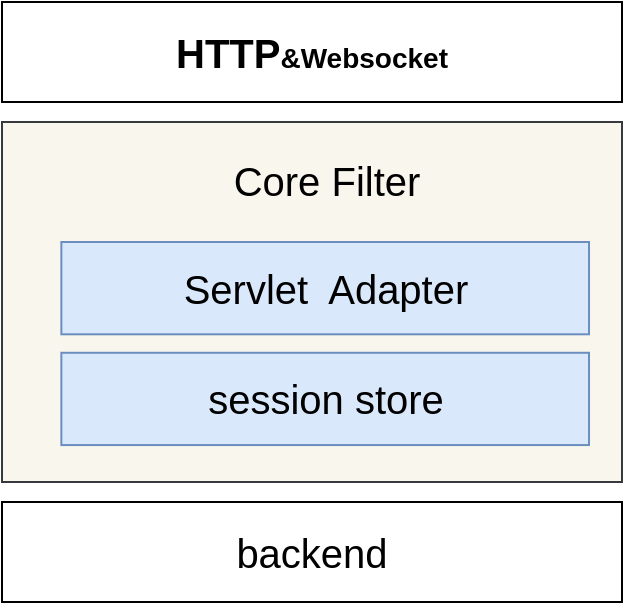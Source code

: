 <mxfile version="16.4.0" type="device"><diagram id="vnQSCkxwyOiWFhs61YbH" name="第 1 页"><mxGraphModel dx="1102" dy="865" grid="1" gridSize="10" guides="1" tooltips="1" connect="1" arrows="1" fold="1" page="1" pageScale="1" pageWidth="827" pageHeight="1169" math="0" shadow="0"><root><mxCell id="0"/><mxCell id="1" parent="0"/><mxCell id="LE_ONgl7GxYWLuD605Wa-8" value="" style="group" parent="1" vertex="1" connectable="0"><mxGeometry x="180" y="310" width="310" height="180" as="geometry"/></mxCell><mxCell id="LE_ONgl7GxYWLuD605Wa-6" value="" style="rounded=0;whiteSpace=wrap;html=1;fontSize=20;fillColor=#f9f7ed;strokeColor=#36393d;" parent="LE_ONgl7GxYWLuD605Wa-8" vertex="1"><mxGeometry width="310" height="180" as="geometry"/></mxCell><mxCell id="LE_ONgl7GxYWLuD605Wa-7" value="Core Filter" style="text;html=1;align=center;verticalAlign=middle;resizable=0;points=[];autosize=1;strokeColor=none;fillColor=none;fontSize=20;" parent="LE_ONgl7GxYWLuD605Wa-8" vertex="1"><mxGeometry x="107.181" y="13.846" width="110" height="30" as="geometry"/></mxCell><mxCell id="LE_ONgl7GxYWLuD605Wa-3" value="Servlet&amp;nbsp; Adapter" style="rounded=0;whiteSpace=wrap;html=1;fontSize=20;fillColor=#dae8fc;strokeColor=#6c8ebf;" parent="LE_ONgl7GxYWLuD605Wa-8" vertex="1"><mxGeometry x="29.681" y="60.0" width="263.83" height="46.154" as="geometry"/></mxCell><mxCell id="LE_ONgl7GxYWLuD605Wa-5" value="session store" style="rounded=0;whiteSpace=wrap;html=1;fontSize=20;fillColor=#dae8fc;strokeColor=#6c8ebf;" parent="LE_ONgl7GxYWLuD605Wa-8" vertex="1"><mxGeometry x="29.681" y="115.385" width="263.83" height="46.154" as="geometry"/></mxCell><mxCell id="LE_ONgl7GxYWLuD605Wa-11" value="HTTP&lt;font style=&quot;font-size: 14px&quot;&gt;&amp;amp;Websocket&lt;/font&gt;" style="rounded=0;whiteSpace=wrap;html=1;fontSize=20;fontStyle=1" parent="1" vertex="1"><mxGeometry x="180" y="250" width="310" height="50" as="geometry"/></mxCell><mxCell id="LE_ONgl7GxYWLuD605Wa-12" value="backend" style="rounded=0;whiteSpace=wrap;html=1;fontSize=20;" parent="1" vertex="1"><mxGeometry x="180" y="500" width="310" height="50" as="geometry"/></mxCell></root></mxGraphModel></diagram></mxfile>